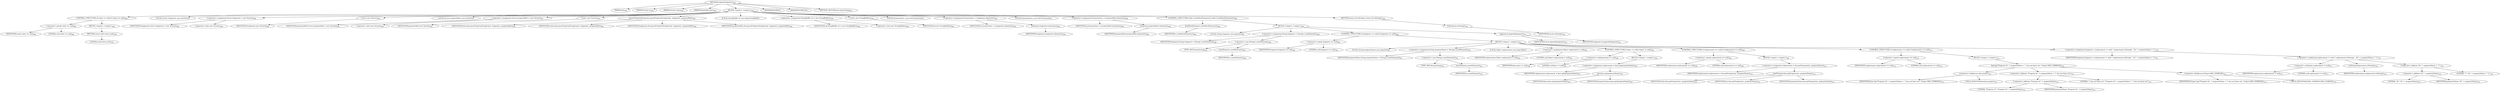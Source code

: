 digraph "replaceProperties" {  
"282" [label = <(METHOD,replaceProperties)<SUB>283</SUB>> ]
"20" [label = <(PARAM,this)<SUB>283</SUB>> ]
"283" [label = <(PARAM,String ns)<SUB>283</SUB>> ]
"284" [label = <(PARAM,String value)<SUB>283</SUB>> ]
"285" [label = <(PARAM,Hashtable keys)<SUB>284</SUB>> ]
"286" [label = <(BLOCK,&lt;empty&gt;,&lt;empty&gt;)<SUB>285</SUB>> ]
"287" [label = <(CONTROL_STRUCTURE,if (value == null),if (value == null))<SUB>286</SUB>> ]
"288" [label = <(&lt;operator&gt;.equals,value == null)<SUB>286</SUB>> ]
"289" [label = <(IDENTIFIER,value,value == null)<SUB>286</SUB>> ]
"290" [label = <(LITERAL,null,value == null)<SUB>286</SUB>> ]
"291" [label = <(BLOCK,&lt;empty&gt;,&lt;empty&gt;)<SUB>286</SUB>> ]
"292" [label = <(RETURN,return null;,return null;)<SUB>287</SUB>> ]
"293" [label = <(LITERAL,null,return null;)<SUB>287</SUB>> ]
"16" [label = <(LOCAL,Vector fragments: java.util.Vector)> ]
"294" [label = <(&lt;operator&gt;.assignment,Vector fragments = new Vector())<SUB>290</SUB>> ]
"295" [label = <(IDENTIFIER,fragments,Vector fragments = new Vector())<SUB>290</SUB>> ]
"296" [label = <(&lt;operator&gt;.alloc,new Vector())<SUB>290</SUB>> ]
"297" [label = <(&lt;init&gt;,new Vector())<SUB>290</SUB>> ]
"15" [label = <(IDENTIFIER,fragments,new Vector())<SUB>290</SUB>> ]
"18" [label = <(LOCAL,Vector propertyRefs: java.util.Vector)> ]
"298" [label = <(&lt;operator&gt;.assignment,Vector propertyRefs = new Vector())<SUB>291</SUB>> ]
"299" [label = <(IDENTIFIER,propertyRefs,Vector propertyRefs = new Vector())<SUB>291</SUB>> ]
"300" [label = <(&lt;operator&gt;.alloc,new Vector())<SUB>291</SUB>> ]
"301" [label = <(&lt;init&gt;,new Vector())<SUB>291</SUB>> ]
"17" [label = <(IDENTIFIER,propertyRefs,new Vector())<SUB>291</SUB>> ]
"302" [label = <(parsePropertyString,this.parsePropertyString(value, fragments, propertyRefs))<SUB>292</SUB>> ]
"19" [label = <(IDENTIFIER,this,this.parsePropertyString(value, fragments, propertyRefs))<SUB>292</SUB>> ]
"303" [label = <(IDENTIFIER,value,this.parsePropertyString(value, fragments, propertyRefs))<SUB>292</SUB>> ]
"304" [label = <(IDENTIFIER,fragments,this.parsePropertyString(value, fragments, propertyRefs))<SUB>292</SUB>> ]
"305" [label = <(IDENTIFIER,propertyRefs,this.parsePropertyString(value, fragments, propertyRefs))<SUB>292</SUB>> ]
"22" [label = <(LOCAL,StringBuffer sb: java.lang.StringBuffer)> ]
"306" [label = <(&lt;operator&gt;.assignment,StringBuffer sb = new StringBuffer())<SUB>294</SUB>> ]
"307" [label = <(IDENTIFIER,sb,StringBuffer sb = new StringBuffer())<SUB>294</SUB>> ]
"308" [label = <(&lt;operator&gt;.alloc,new StringBuffer())<SUB>294</SUB>> ]
"309" [label = <(&lt;init&gt;,new StringBuffer())<SUB>294</SUB>> ]
"21" [label = <(IDENTIFIER,sb,new StringBuffer())<SUB>294</SUB>> ]
"310" [label = <(LOCAL,Enumeration i: java.util.Enumeration)> ]
"311" [label = <(&lt;operator&gt;.assignment,Enumeration i = fragments.elements())<SUB>295</SUB>> ]
"312" [label = <(IDENTIFIER,i,Enumeration i = fragments.elements())<SUB>295</SUB>> ]
"313" [label = <(elements,fragments.elements())<SUB>295</SUB>> ]
"314" [label = <(IDENTIFIER,fragments,fragments.elements())<SUB>295</SUB>> ]
"315" [label = <(LOCAL,Enumeration j: java.util.Enumeration)> ]
"316" [label = <(&lt;operator&gt;.assignment,Enumeration j = propertyRefs.elements())<SUB>296</SUB>> ]
"317" [label = <(IDENTIFIER,j,Enumeration j = propertyRefs.elements())<SUB>296</SUB>> ]
"318" [label = <(elements,propertyRefs.elements())<SUB>296</SUB>> ]
"319" [label = <(IDENTIFIER,propertyRefs,propertyRefs.elements())<SUB>296</SUB>> ]
"320" [label = <(CONTROL_STRUCTURE,while (i.hasMoreElements()),while (i.hasMoreElements()))<SUB>298</SUB>> ]
"321" [label = <(hasMoreElements,i.hasMoreElements())<SUB>298</SUB>> ]
"322" [label = <(IDENTIFIER,i,i.hasMoreElements())<SUB>298</SUB>> ]
"323" [label = <(BLOCK,&lt;empty&gt;,&lt;empty&gt;)<SUB>298</SUB>> ]
"324" [label = <(LOCAL,String fragment: java.lang.String)> ]
"325" [label = <(&lt;operator&gt;.assignment,String fragment = (String) i.nextElement())<SUB>299</SUB>> ]
"326" [label = <(IDENTIFIER,fragment,String fragment = (String) i.nextElement())<SUB>299</SUB>> ]
"327" [label = <(&lt;operator&gt;.cast,(String) i.nextElement())<SUB>299</SUB>> ]
"328" [label = <(TYPE_REF,String,String)<SUB>299</SUB>> ]
"329" [label = <(nextElement,i.nextElement())<SUB>299</SUB>> ]
"330" [label = <(IDENTIFIER,i,i.nextElement())<SUB>299</SUB>> ]
"331" [label = <(CONTROL_STRUCTURE,if (fragment == null),if (fragment == null))<SUB>300</SUB>> ]
"332" [label = <(&lt;operator&gt;.equals,fragment == null)<SUB>300</SUB>> ]
"333" [label = <(IDENTIFIER,fragment,fragment == null)<SUB>300</SUB>> ]
"334" [label = <(LITERAL,null,fragment == null)<SUB>300</SUB>> ]
"335" [label = <(BLOCK,&lt;empty&gt;,&lt;empty&gt;)<SUB>300</SUB>> ]
"336" [label = <(LOCAL,String propertyName: java.lang.String)> ]
"337" [label = <(&lt;operator&gt;.assignment,String propertyName = (String) j.nextElement())<SUB>301</SUB>> ]
"338" [label = <(IDENTIFIER,propertyName,String propertyName = (String) j.nextElement())<SUB>301</SUB>> ]
"339" [label = <(&lt;operator&gt;.cast,(String) j.nextElement())<SUB>301</SUB>> ]
"340" [label = <(TYPE_REF,String,String)<SUB>301</SUB>> ]
"341" [label = <(nextElement,j.nextElement())<SUB>301</SUB>> ]
"342" [label = <(IDENTIFIER,j,j.nextElement())<SUB>301</SUB>> ]
"343" [label = <(LOCAL,Object replacement: java.lang.Object)> ]
"344" [label = <(&lt;operator&gt;.assignment,Object replacement = null)<SUB>302</SUB>> ]
"345" [label = <(IDENTIFIER,replacement,Object replacement = null)<SUB>302</SUB>> ]
"346" [label = <(LITERAL,null,Object replacement = null)<SUB>302</SUB>> ]
"347" [label = <(CONTROL_STRUCTURE,if (keys != null),if (keys != null))<SUB>306</SUB>> ]
"348" [label = <(&lt;operator&gt;.notEquals,keys != null)<SUB>306</SUB>> ]
"349" [label = <(IDENTIFIER,keys,keys != null)<SUB>306</SUB>> ]
"350" [label = <(LITERAL,null,keys != null)<SUB>306</SUB>> ]
"351" [label = <(BLOCK,&lt;empty&gt;,&lt;empty&gt;)<SUB>306</SUB>> ]
"352" [label = <(&lt;operator&gt;.assignment,replacement = keys.get(propertyName))<SUB>307</SUB>> ]
"353" [label = <(IDENTIFIER,replacement,replacement = keys.get(propertyName))<SUB>307</SUB>> ]
"354" [label = <(get,keys.get(propertyName))<SUB>307</SUB>> ]
"355" [label = <(IDENTIFIER,keys,keys.get(propertyName))<SUB>307</SUB>> ]
"356" [label = <(IDENTIFIER,propertyName,keys.get(propertyName))<SUB>307</SUB>> ]
"357" [label = <(CONTROL_STRUCTURE,if (replacement == null),if (replacement == null))<SUB>309</SUB>> ]
"358" [label = <(&lt;operator&gt;.equals,replacement == null)<SUB>309</SUB>> ]
"359" [label = <(IDENTIFIER,replacement,replacement == null)<SUB>309</SUB>> ]
"360" [label = <(LITERAL,null,replacement == null)<SUB>309</SUB>> ]
"361" [label = <(BLOCK,&lt;empty&gt;,&lt;empty&gt;)<SUB>309</SUB>> ]
"362" [label = <(&lt;operator&gt;.assignment,replacement = this.getProperty(ns, propertyName))<SUB>310</SUB>> ]
"363" [label = <(IDENTIFIER,replacement,replacement = this.getProperty(ns, propertyName))<SUB>310</SUB>> ]
"364" [label = <(getProperty,this.getProperty(ns, propertyName))<SUB>310</SUB>> ]
"23" [label = <(IDENTIFIER,this,this.getProperty(ns, propertyName))<SUB>310</SUB>> ]
"365" [label = <(IDENTIFIER,ns,this.getProperty(ns, propertyName))<SUB>310</SUB>> ]
"366" [label = <(IDENTIFIER,propertyName,this.getProperty(ns, propertyName))<SUB>310</SUB>> ]
"367" [label = <(CONTROL_STRUCTURE,if (replacement == null),if (replacement == null))<SUB>313</SUB>> ]
"368" [label = <(&lt;operator&gt;.equals,replacement == null)<SUB>313</SUB>> ]
"369" [label = <(IDENTIFIER,replacement,replacement == null)<SUB>313</SUB>> ]
"370" [label = <(LITERAL,null,replacement == null)<SUB>313</SUB>> ]
"371" [label = <(BLOCK,&lt;empty&gt;,&lt;empty&gt;)<SUB>313</SUB>> ]
"372" [label = <(log,log(&quot;Property ${&quot; + propertyName + &quot;} has not been set&quot;, Project.MSG_VERBOSE))<SUB>314</SUB>> ]
"373" [label = <(&lt;operator&gt;.fieldAccess,this.project)<SUB>314</SUB>> ]
"374" [label = <(IDENTIFIER,this,log(&quot;Property ${&quot; + propertyName + &quot;} has not been set&quot;, Project.MSG_VERBOSE))<SUB>314</SUB>> ]
"375" [label = <(FIELD_IDENTIFIER,project,project)<SUB>314</SUB>> ]
"376" [label = <(&lt;operator&gt;.addition,&quot;Property ${&quot; + propertyName + &quot;} has not been set&quot;)<SUB>314</SUB>> ]
"377" [label = <(&lt;operator&gt;.addition,&quot;Property ${&quot; + propertyName)<SUB>314</SUB>> ]
"378" [label = <(LITERAL,&quot;Property ${&quot;,&quot;Property ${&quot; + propertyName)<SUB>314</SUB>> ]
"379" [label = <(IDENTIFIER,propertyName,&quot;Property ${&quot; + propertyName)<SUB>314</SUB>> ]
"380" [label = <(LITERAL,&quot;} has not been set&quot;,&quot;Property ${&quot; + propertyName + &quot;} has not been set&quot;)<SUB>315</SUB>> ]
"381" [label = <(&lt;operator&gt;.fieldAccess,Project.MSG_VERBOSE)<SUB>315</SUB>> ]
"382" [label = <(IDENTIFIER,Project,log(&quot;Property ${&quot; + propertyName + &quot;} has not been set&quot;, Project.MSG_VERBOSE))<SUB>315</SUB>> ]
"383" [label = <(FIELD_IDENTIFIER,MSG_VERBOSE,MSG_VERBOSE)<SUB>315</SUB>> ]
"384" [label = <(&lt;operator&gt;.assignment,fragment = (replacement != null) ? replacement.toString() : &quot;${&quot; + propertyName + &quot;}&quot;)<SUB>317</SUB>> ]
"385" [label = <(IDENTIFIER,fragment,fragment = (replacement != null) ? replacement.toString() : &quot;${&quot; + propertyName + &quot;}&quot;)<SUB>317</SUB>> ]
"386" [label = <(&lt;operator&gt;.conditional,(replacement != null) ? replacement.toString() : &quot;${&quot; + propertyName + &quot;}&quot;)<SUB>317</SUB>> ]
"387" [label = <(&lt;operator&gt;.notEquals,replacement != null)<SUB>317</SUB>> ]
"388" [label = <(IDENTIFIER,replacement,replacement != null)<SUB>317</SUB>> ]
"389" [label = <(LITERAL,null,replacement != null)<SUB>317</SUB>> ]
"390" [label = <(toString,replacement.toString())<SUB>318</SUB>> ]
"391" [label = <(IDENTIFIER,replacement,replacement.toString())<SUB>318</SUB>> ]
"392" [label = <(&lt;operator&gt;.addition,&quot;${&quot; + propertyName + &quot;}&quot;)<SUB>319</SUB>> ]
"393" [label = <(&lt;operator&gt;.addition,&quot;${&quot; + propertyName)<SUB>319</SUB>> ]
"394" [label = <(LITERAL,&quot;${&quot;,&quot;${&quot; + propertyName)<SUB>319</SUB>> ]
"395" [label = <(IDENTIFIER,propertyName,&quot;${&quot; + propertyName)<SUB>319</SUB>> ]
"396" [label = <(LITERAL,&quot;}&quot;,&quot;${&quot; + propertyName + &quot;}&quot;)<SUB>319</SUB>> ]
"397" [label = <(append,sb.append(fragment))<SUB>321</SUB>> ]
"398" [label = <(IDENTIFIER,sb,sb.append(fragment))<SUB>321</SUB>> ]
"399" [label = <(IDENTIFIER,fragment,sb.append(fragment))<SUB>321</SUB>> ]
"400" [label = <(RETURN,return sb.toString();,return sb.toString();)<SUB>324</SUB>> ]
"401" [label = <(toString,sb.toString())<SUB>324</SUB>> ]
"402" [label = <(IDENTIFIER,sb,sb.toString())<SUB>324</SUB>> ]
"403" [label = <(MODIFIER,PUBLIC)> ]
"404" [label = <(MODIFIER,VIRTUAL)> ]
"405" [label = <(METHOD_RETURN,java.lang.String)<SUB>283</SUB>> ]
  "282" -> "20" 
  "282" -> "283" 
  "282" -> "284" 
  "282" -> "285" 
  "282" -> "286" 
  "282" -> "403" 
  "282" -> "404" 
  "282" -> "405" 
  "286" -> "287" 
  "286" -> "16" 
  "286" -> "294" 
  "286" -> "297" 
  "286" -> "18" 
  "286" -> "298" 
  "286" -> "301" 
  "286" -> "302" 
  "286" -> "22" 
  "286" -> "306" 
  "286" -> "309" 
  "286" -> "310" 
  "286" -> "311" 
  "286" -> "315" 
  "286" -> "316" 
  "286" -> "320" 
  "286" -> "400" 
  "287" -> "288" 
  "287" -> "291" 
  "288" -> "289" 
  "288" -> "290" 
  "291" -> "292" 
  "292" -> "293" 
  "294" -> "295" 
  "294" -> "296" 
  "297" -> "15" 
  "298" -> "299" 
  "298" -> "300" 
  "301" -> "17" 
  "302" -> "19" 
  "302" -> "303" 
  "302" -> "304" 
  "302" -> "305" 
  "306" -> "307" 
  "306" -> "308" 
  "309" -> "21" 
  "311" -> "312" 
  "311" -> "313" 
  "313" -> "314" 
  "316" -> "317" 
  "316" -> "318" 
  "318" -> "319" 
  "320" -> "321" 
  "320" -> "323" 
  "321" -> "322" 
  "323" -> "324" 
  "323" -> "325" 
  "323" -> "331" 
  "323" -> "397" 
  "325" -> "326" 
  "325" -> "327" 
  "327" -> "328" 
  "327" -> "329" 
  "329" -> "330" 
  "331" -> "332" 
  "331" -> "335" 
  "332" -> "333" 
  "332" -> "334" 
  "335" -> "336" 
  "335" -> "337" 
  "335" -> "343" 
  "335" -> "344" 
  "335" -> "347" 
  "335" -> "357" 
  "335" -> "367" 
  "335" -> "384" 
  "337" -> "338" 
  "337" -> "339" 
  "339" -> "340" 
  "339" -> "341" 
  "341" -> "342" 
  "344" -> "345" 
  "344" -> "346" 
  "347" -> "348" 
  "347" -> "351" 
  "348" -> "349" 
  "348" -> "350" 
  "351" -> "352" 
  "352" -> "353" 
  "352" -> "354" 
  "354" -> "355" 
  "354" -> "356" 
  "357" -> "358" 
  "357" -> "361" 
  "358" -> "359" 
  "358" -> "360" 
  "361" -> "362" 
  "362" -> "363" 
  "362" -> "364" 
  "364" -> "23" 
  "364" -> "365" 
  "364" -> "366" 
  "367" -> "368" 
  "367" -> "371" 
  "368" -> "369" 
  "368" -> "370" 
  "371" -> "372" 
  "372" -> "373" 
  "372" -> "376" 
  "372" -> "381" 
  "373" -> "374" 
  "373" -> "375" 
  "376" -> "377" 
  "376" -> "380" 
  "377" -> "378" 
  "377" -> "379" 
  "381" -> "382" 
  "381" -> "383" 
  "384" -> "385" 
  "384" -> "386" 
  "386" -> "387" 
  "386" -> "390" 
  "386" -> "392" 
  "387" -> "388" 
  "387" -> "389" 
  "390" -> "391" 
  "392" -> "393" 
  "392" -> "396" 
  "393" -> "394" 
  "393" -> "395" 
  "397" -> "398" 
  "397" -> "399" 
  "400" -> "401" 
  "401" -> "402" 
}
